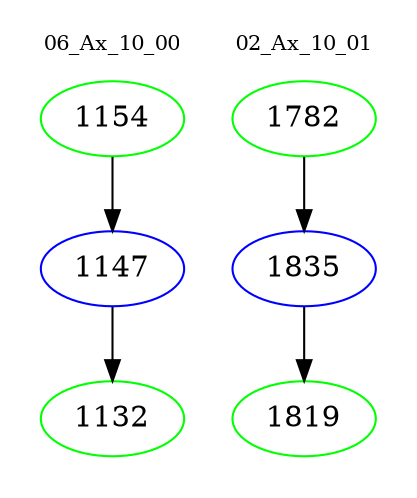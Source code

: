 digraph{
subgraph cluster_0 {
color = white
label = "06_Ax_10_00";
fontsize=10;
T0_1154 [label="1154", color="green"]
T0_1154 -> T0_1147 [color="black"]
T0_1147 [label="1147", color="blue"]
T0_1147 -> T0_1132 [color="black"]
T0_1132 [label="1132", color="green"]
}
subgraph cluster_1 {
color = white
label = "02_Ax_10_01";
fontsize=10;
T1_1782 [label="1782", color="green"]
T1_1782 -> T1_1835 [color="black"]
T1_1835 [label="1835", color="blue"]
T1_1835 -> T1_1819 [color="black"]
T1_1819 [label="1819", color="green"]
}
}
